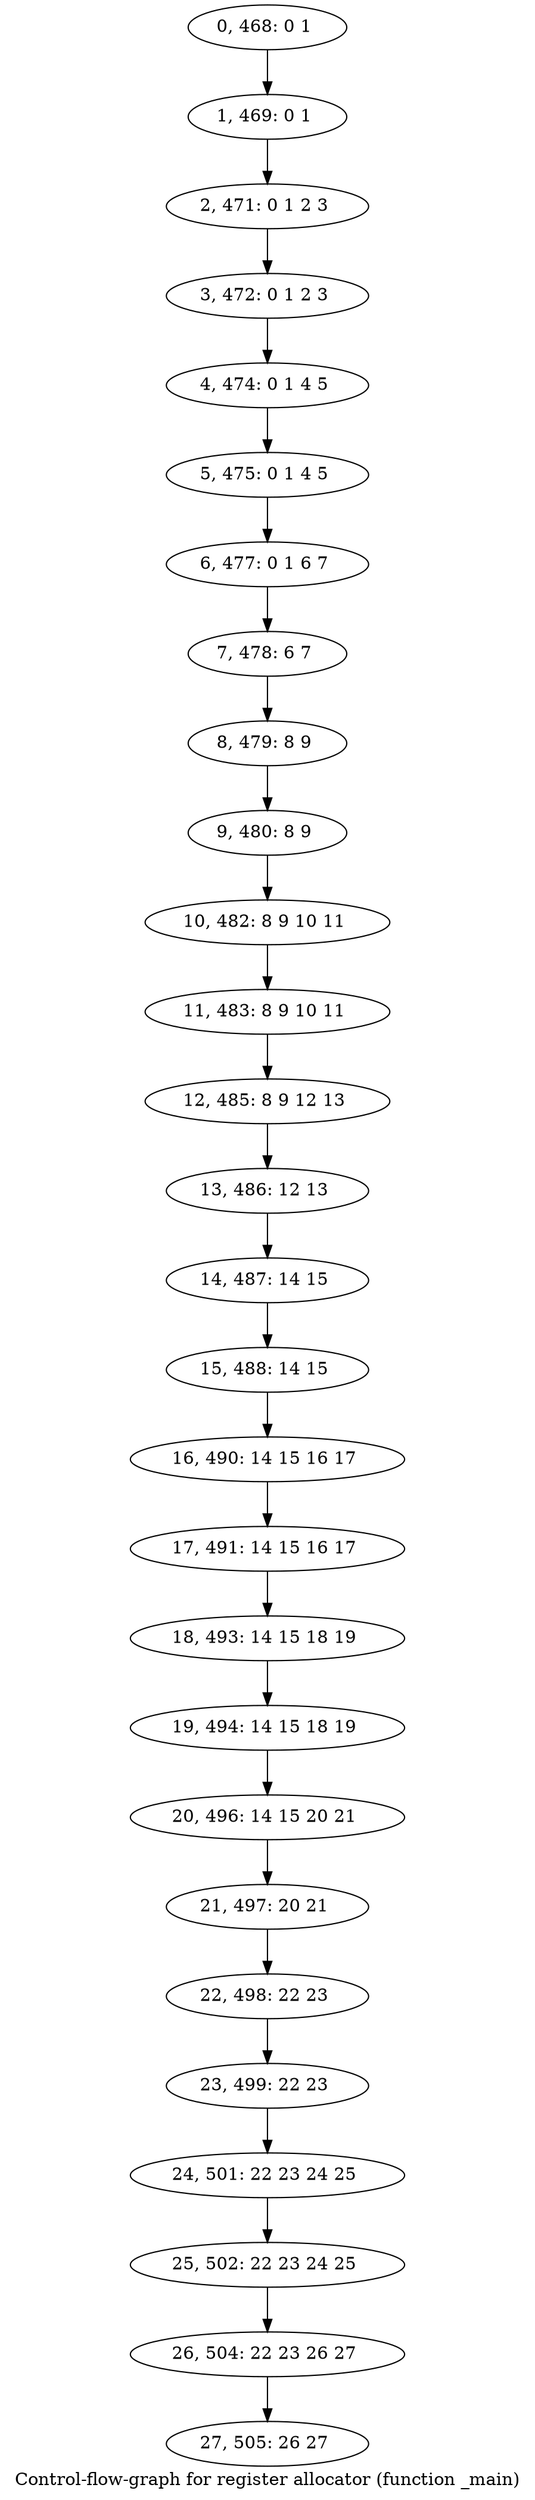 digraph G {
graph [label="Control-flow-graph for register allocator (function _main)"]
0[label="0, 468: 0 1 "];
1[label="1, 469: 0 1 "];
2[label="2, 471: 0 1 2 3 "];
3[label="3, 472: 0 1 2 3 "];
4[label="4, 474: 0 1 4 5 "];
5[label="5, 475: 0 1 4 5 "];
6[label="6, 477: 0 1 6 7 "];
7[label="7, 478: 6 7 "];
8[label="8, 479: 8 9 "];
9[label="9, 480: 8 9 "];
10[label="10, 482: 8 9 10 11 "];
11[label="11, 483: 8 9 10 11 "];
12[label="12, 485: 8 9 12 13 "];
13[label="13, 486: 12 13 "];
14[label="14, 487: 14 15 "];
15[label="15, 488: 14 15 "];
16[label="16, 490: 14 15 16 17 "];
17[label="17, 491: 14 15 16 17 "];
18[label="18, 493: 14 15 18 19 "];
19[label="19, 494: 14 15 18 19 "];
20[label="20, 496: 14 15 20 21 "];
21[label="21, 497: 20 21 "];
22[label="22, 498: 22 23 "];
23[label="23, 499: 22 23 "];
24[label="24, 501: 22 23 24 25 "];
25[label="25, 502: 22 23 24 25 "];
26[label="26, 504: 22 23 26 27 "];
27[label="27, 505: 26 27 "];
0->1 ;
1->2 ;
2->3 ;
3->4 ;
4->5 ;
5->6 ;
6->7 ;
7->8 ;
8->9 ;
9->10 ;
10->11 ;
11->12 ;
12->13 ;
13->14 ;
14->15 ;
15->16 ;
16->17 ;
17->18 ;
18->19 ;
19->20 ;
20->21 ;
21->22 ;
22->23 ;
23->24 ;
24->25 ;
25->26 ;
26->27 ;
}
